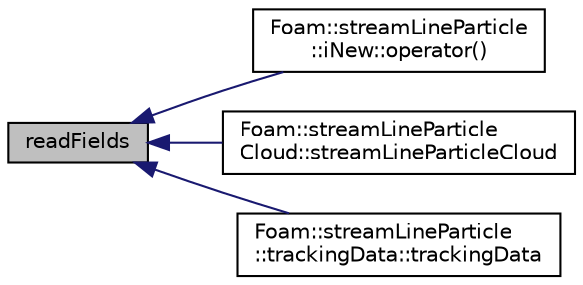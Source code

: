 digraph "readFields"
{
  bgcolor="transparent";
  edge [fontname="Helvetica",fontsize="10",labelfontname="Helvetica",labelfontsize="10"];
  node [fontname="Helvetica",fontsize="10",shape=record];
  rankdir="LR";
  Node1 [label="readFields",height=0.2,width=0.4,color="black", fillcolor="grey75", style="filled", fontcolor="black"];
  Node1 -> Node2 [dir="back",color="midnightblue",fontsize="10",style="solid",fontname="Helvetica"];
  Node2 [label="Foam::streamLineParticle\l::iNew::operator()",height=0.2,width=0.4,color="black",URL="$a01089.html#a0906a254d3c477c8d1989dd343b4cbb7"];
  Node1 -> Node3 [dir="back",color="midnightblue",fontsize="10",style="solid",fontname="Helvetica"];
  Node3 [label="Foam::streamLineParticle\lCloud::streamLineParticleCloud",height=0.2,width=0.4,color="black",URL="$a02542.html#a50583d865a334d69f63bc96c499f16f3",tooltip="Construct given mesh. "];
  Node1 -> Node4 [dir="back",color="midnightblue",fontsize="10",style="solid",fontname="Helvetica"];
  Node4 [label="Foam::streamLineParticle\l::trackingData::trackingData",height=0.2,width=0.4,color="black",URL="$a02742.html#acd8a95e9708abe51903c80421ab6c16b"];
}
